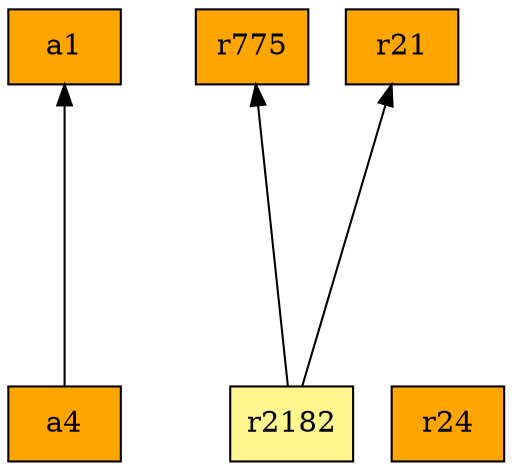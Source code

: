 digraph G {
rankdir=BT;ranksep="2.0";
"a1" [shape=record,fillcolor=orange,style=filled,label="{a1}"];
"r2182" [shape=record,fillcolor=khaki1,style=filled,label="{r2182}"];
"r775" [shape=record,fillcolor=orange,style=filled,label="{r775}"];
"a4" [shape=record,fillcolor=orange,style=filled,label="{a4}"];
"r24" [shape=record,fillcolor=orange,style=filled,label="{r24}"];
"r21" [shape=record,fillcolor=orange,style=filled,label="{r21}"];
"r2182" -> "r775"
"r2182" -> "r21"
"a4" -> "a1"
}